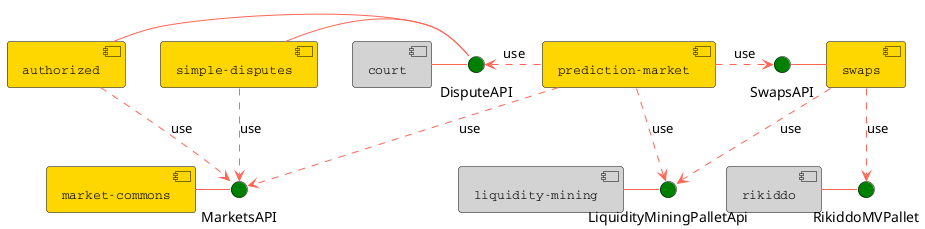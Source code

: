 @startuml
skinparam interface {
  backgroundColor Green
  borderColor black
}

skinparam component {
  FontSize 13
  FontName Courier
  FontColor black
  BorderColor black
  BackgroundColor gold
  ArrowFontName Impact
  ArrowColor #FF6655
}

[prediction-market] as PM
[authorized] as AU
[market-commons] as MC
[simple-disputes] as SD
[court] as CO #Lightgray
[swaps] as SW
[rikiddo] as RI #Lightgray
[liquidity-mining] as LM #Lightgray
() SwapsAPI
() MarketsAPI
() DisputeAPI
() RikiddoMVPallet
() LiquidityMiningPalletApi

SW -l- SwapsAPI
MC - MarketsAPI
AU - DisputeAPI
SD - DisputeAPI
CO - DisputeAPI
LM - LiquidityMiningPalletApi
RI -r- RikiddoMVPallet
PM .r.> SwapsAPI : use
PM ..> MarketsAPI : use
PM .l.> DisputeAPI : use
PM .d.> LiquidityMiningPalletApi : use
AU ..> MarketsAPI : use
SD ..> MarketsAPI : use
SW .d.> RikiddoMVPallet : use
SW .d.> LiquidityMiningPalletApi : use
@enduml